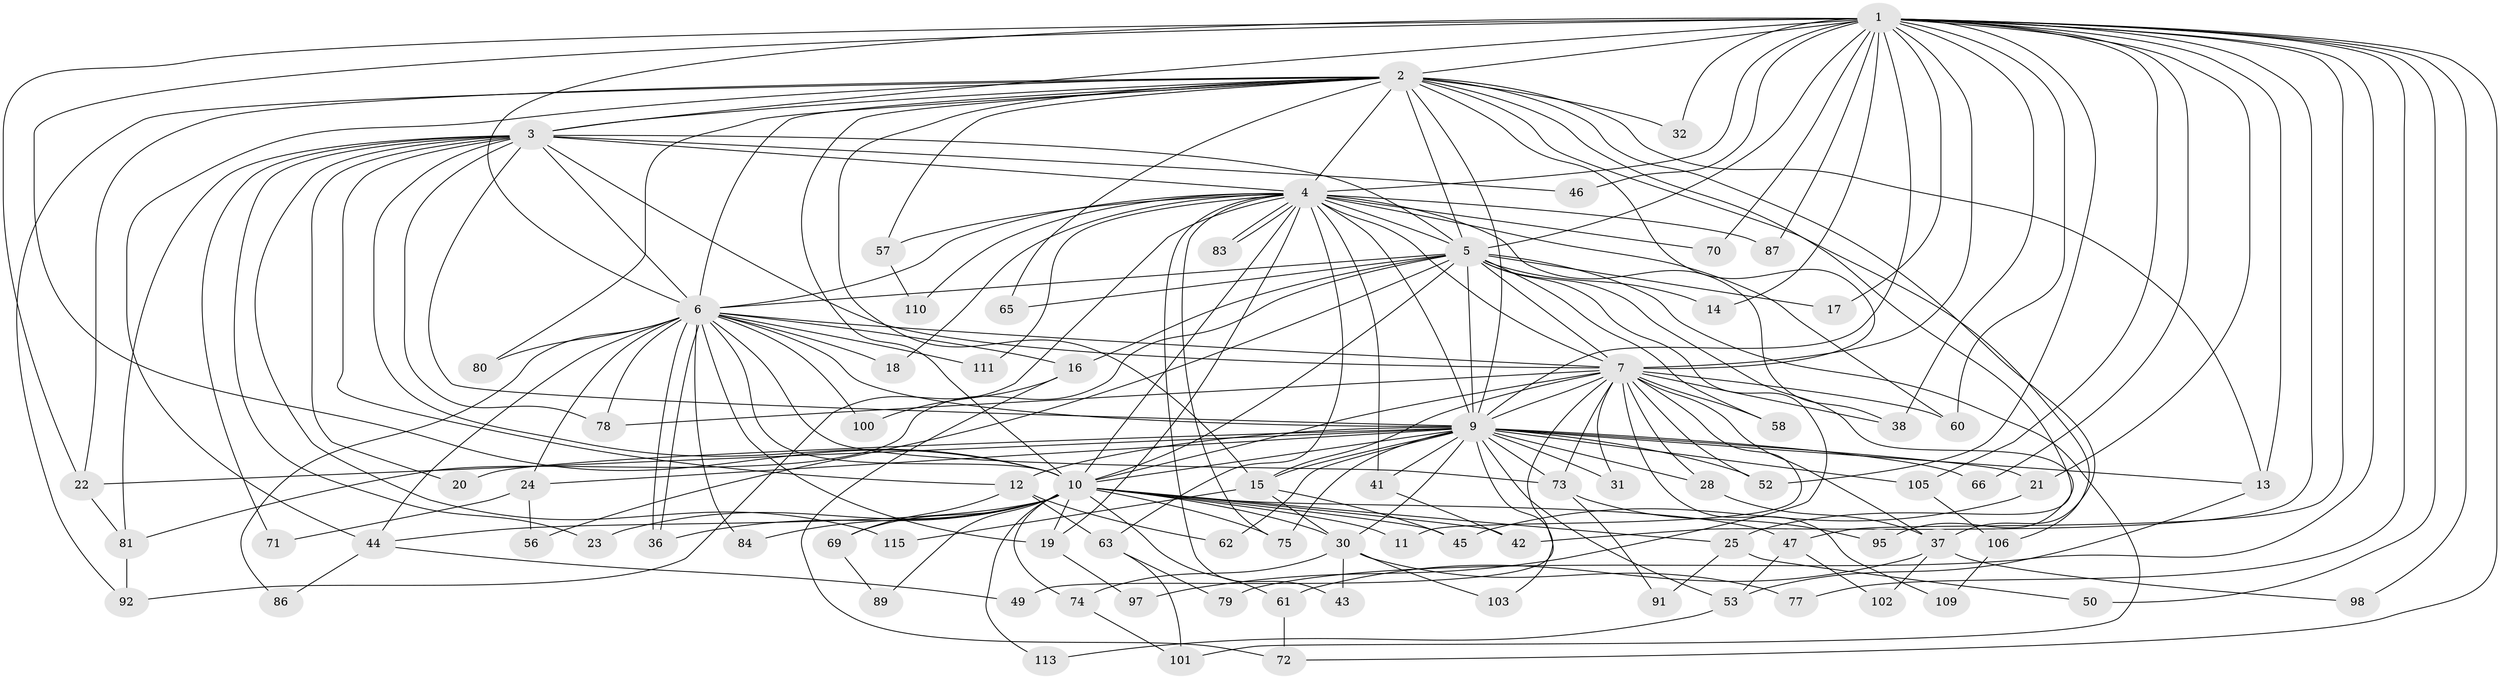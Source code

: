 // Generated by graph-tools (version 1.1) at 2025/23/03/03/25 07:23:44]
// undirected, 84 vertices, 207 edges
graph export_dot {
graph [start="1"]
  node [color=gray90,style=filled];
  1 [super="+8"];
  2 [super="+27"];
  3 [super="+59"];
  4 [super="+54"];
  5 [super="+35"];
  6 [super="+107"];
  7 [super="+116"];
  9 [super="+34"];
  10 [super="+90"];
  11;
  12 [super="+104"];
  13 [super="+29"];
  14;
  15 [super="+33"];
  16;
  17;
  18;
  19 [super="+85"];
  20;
  21 [super="+55"];
  22 [super="+40"];
  23;
  24;
  25 [super="+26"];
  28;
  30 [super="+64"];
  31;
  32;
  36 [super="+48"];
  37 [super="+39"];
  38 [super="+68"];
  41 [super="+96"];
  42;
  43;
  44 [super="+51"];
  45;
  46;
  47;
  49;
  50;
  52 [super="+112"];
  53 [super="+67"];
  56;
  57;
  58;
  60 [super="+82"];
  61;
  62;
  63 [super="+114"];
  65;
  66;
  69;
  70;
  71;
  72 [super="+99"];
  73 [super="+88"];
  74;
  75 [super="+76"];
  77;
  78 [super="+108"];
  79;
  80;
  81 [super="+94"];
  83;
  84;
  86;
  87;
  89;
  91;
  92 [super="+93"];
  95;
  97;
  98;
  100;
  101;
  102;
  103;
  105;
  106;
  109;
  110;
  111;
  113;
  115;
  1 -- 2 [weight=2];
  1 -- 3 [weight=3];
  1 -- 4 [weight=3];
  1 -- 5 [weight=2];
  1 -- 6 [weight=2];
  1 -- 7 [weight=2];
  1 -- 9 [weight=2];
  1 -- 10 [weight=2];
  1 -- 13;
  1 -- 17;
  1 -- 22;
  1 -- 38;
  1 -- 46;
  1 -- 66;
  1 -- 70;
  1 -- 72;
  1 -- 77;
  1 -- 14;
  1 -- 79;
  1 -- 21;
  1 -- 87;
  1 -- 32;
  1 -- 98;
  1 -- 105;
  1 -- 42;
  1 -- 47;
  1 -- 50;
  1 -- 52;
  1 -- 60;
  2 -- 3;
  2 -- 4;
  2 -- 5;
  2 -- 6;
  2 -- 7;
  2 -- 9 [weight=2];
  2 -- 10;
  2 -- 13;
  2 -- 22;
  2 -- 25;
  2 -- 32;
  2 -- 37;
  2 -- 57;
  2 -- 65;
  2 -- 80;
  2 -- 92;
  2 -- 106;
  2 -- 44;
  2 -- 15;
  3 -- 4;
  3 -- 5;
  3 -- 6;
  3 -- 7;
  3 -- 9;
  3 -- 10;
  3 -- 12;
  3 -- 20;
  3 -- 23;
  3 -- 46;
  3 -- 71;
  3 -- 81;
  3 -- 115;
  3 -- 78;
  4 -- 5;
  4 -- 6;
  4 -- 7;
  4 -- 9;
  4 -- 10;
  4 -- 18;
  4 -- 19;
  4 -- 41;
  4 -- 43;
  4 -- 57;
  4 -- 60;
  4 -- 63;
  4 -- 70;
  4 -- 83;
  4 -- 83;
  4 -- 87;
  4 -- 110;
  4 -- 111;
  4 -- 92;
  4 -- 75;
  4 -- 38;
  5 -- 6;
  5 -- 7;
  5 -- 9;
  5 -- 10;
  5 -- 14;
  5 -- 16;
  5 -- 17;
  5 -- 56;
  5 -- 58;
  5 -- 65;
  5 -- 95;
  5 -- 97;
  5 -- 101;
  5 -- 81;
  6 -- 7;
  6 -- 9;
  6 -- 10;
  6 -- 16;
  6 -- 18;
  6 -- 24 [weight=2];
  6 -- 36;
  6 -- 36;
  6 -- 73;
  6 -- 78;
  6 -- 80;
  6 -- 84;
  6 -- 86;
  6 -- 100;
  6 -- 111;
  6 -- 44;
  6 -- 19;
  7 -- 9 [weight=2];
  7 -- 10;
  7 -- 11;
  7 -- 15;
  7 -- 28;
  7 -- 31;
  7 -- 37;
  7 -- 38;
  7 -- 49;
  7 -- 52;
  7 -- 58;
  7 -- 78;
  7 -- 109;
  7 -- 73;
  7 -- 60;
  9 -- 10;
  9 -- 12 [weight=2];
  9 -- 15;
  9 -- 20;
  9 -- 21;
  9 -- 24;
  9 -- 28;
  9 -- 30;
  9 -- 31;
  9 -- 41;
  9 -- 62;
  9 -- 66;
  9 -- 73;
  9 -- 75;
  9 -- 103;
  9 -- 105;
  9 -- 13;
  9 -- 53;
  9 -- 22;
  9 -- 52;
  10 -- 11;
  10 -- 19;
  10 -- 23;
  10 -- 25 [weight=3];
  10 -- 30;
  10 -- 42;
  10 -- 44;
  10 -- 45;
  10 -- 47;
  10 -- 61;
  10 -- 69;
  10 -- 74;
  10 -- 75;
  10 -- 84;
  10 -- 89;
  10 -- 113;
  10 -- 36;
  12 -- 62;
  12 -- 63;
  12 -- 69;
  13 -- 53;
  15 -- 45;
  15 -- 30;
  15 -- 115;
  16 -- 72;
  16 -- 100;
  19 -- 97;
  21 -- 45;
  22 -- 81;
  24 -- 56;
  24 -- 71;
  25 -- 91;
  25 -- 50;
  28 -- 37;
  30 -- 43;
  30 -- 74;
  30 -- 77;
  30 -- 103;
  37 -- 61;
  37 -- 98;
  37 -- 102;
  41 -- 42;
  44 -- 49;
  44 -- 86;
  47 -- 53;
  47 -- 102;
  53 -- 113;
  57 -- 110;
  61 -- 72;
  63 -- 79;
  63 -- 101;
  69 -- 89;
  73 -- 91;
  73 -- 95;
  74 -- 101;
  81 -- 92;
  105 -- 106;
  106 -- 109;
}
